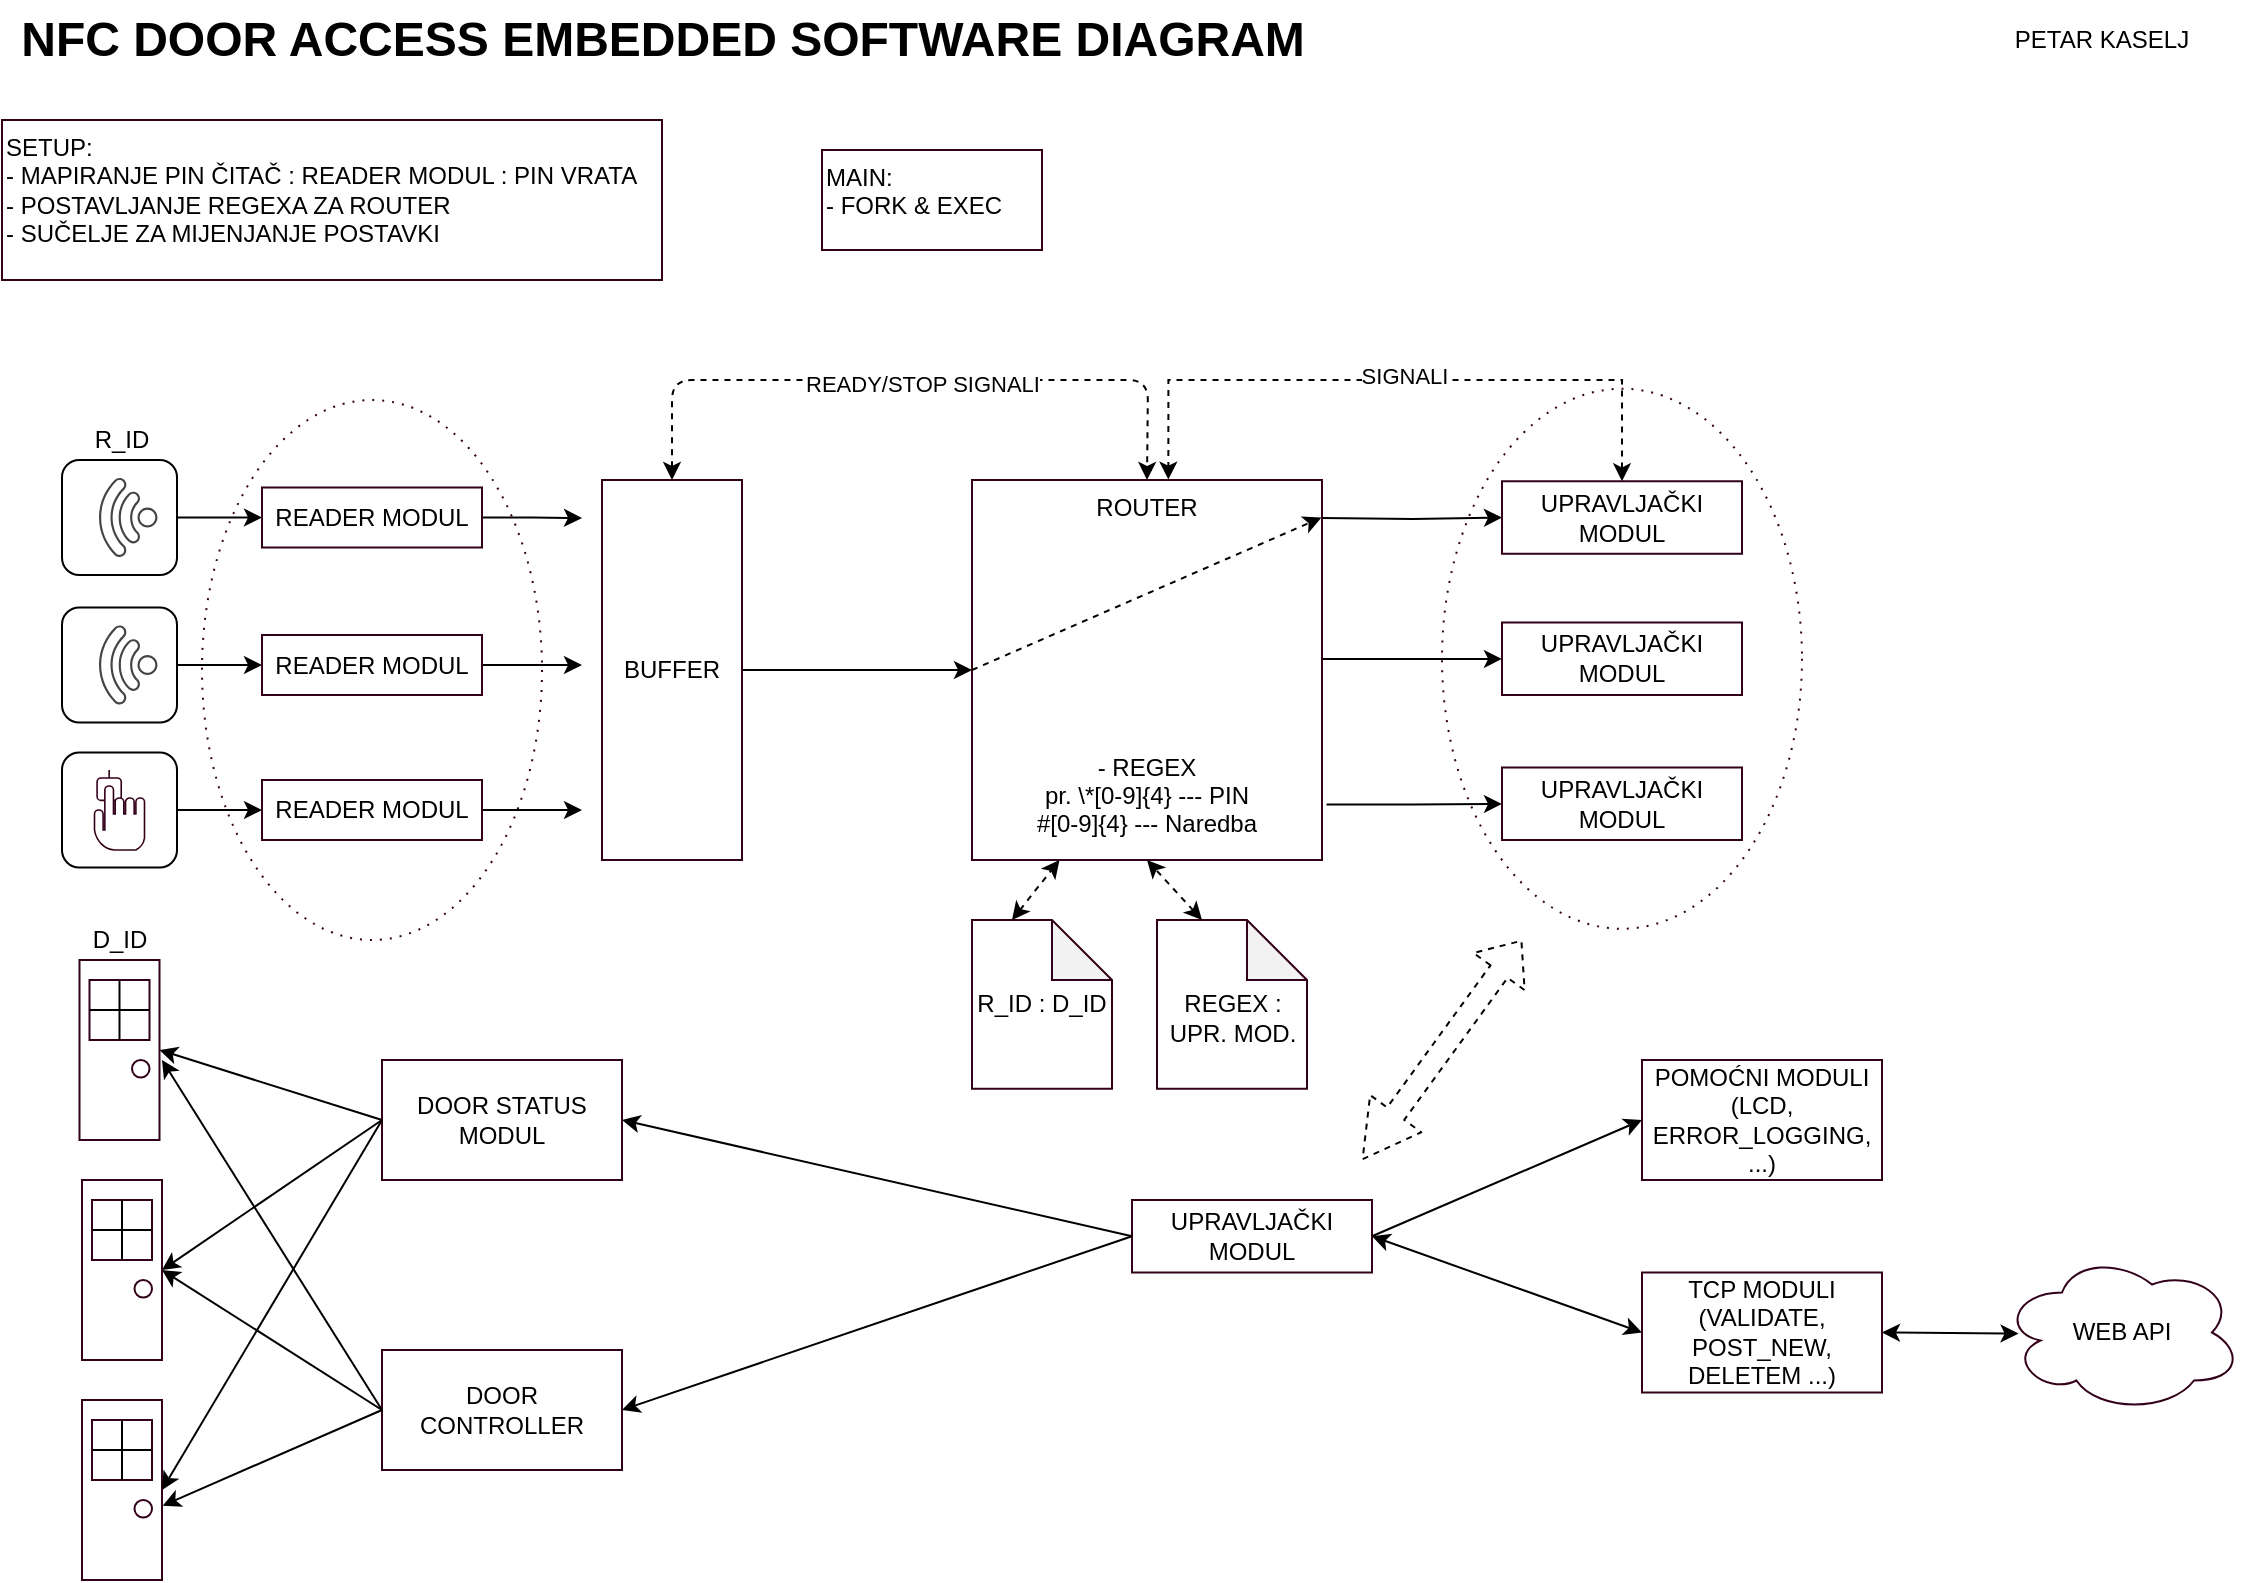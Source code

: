 <mxfile version="13.7.5" type="device"><diagram id="0QVxMnLqAg3hM5i91Eaz" name="Page-1"><mxGraphModel dx="1038" dy="580" grid="1" gridSize="10" guides="1" tooltips="1" connect="1" arrows="1" fold="1" page="1" pageScale="1" pageWidth="1169" pageHeight="827" math="0" shadow="0"><root><mxCell id="0"/><mxCell id="1" parent="0"/><mxCell id="ygsM6u5Vte1fjnDQTMKj-76" value="" style="ellipse;whiteSpace=wrap;html=1;fillColor=#FFFFFF;strokeColor=#33001A;dashed=1;dashPattern=1 4;" vertex="1" parent="1"><mxGeometry x="740" y="204.37" width="180" height="270" as="geometry"/></mxCell><mxCell id="ygsM6u5Vte1fjnDQTMKj-74" value="" style="ellipse;whiteSpace=wrap;html=1;fillColor=#FFFFFF;strokeColor=#33001A;dashed=1;dashPattern=1 4;" vertex="1" parent="1"><mxGeometry x="120" y="210" width="170" height="270" as="geometry"/></mxCell><mxCell id="ygsM6u5Vte1fjnDQTMKj-33" style="edgeStyle=orthogonalEdgeStyle;rounded=0;orthogonalLoop=1;jettySize=auto;html=1;entryX=0;entryY=0.5;entryDx=0;entryDy=0;" edge="1" parent="1" source="ygsM6u5Vte1fjnDQTMKj-4" target="ygsM6u5Vte1fjnDQTMKj-29"><mxGeometry relative="1" as="geometry"/></mxCell><mxCell id="ygsM6u5Vte1fjnDQTMKj-4" value="" style="rounded=1;whiteSpace=wrap;html=1;" vertex="1" parent="1"><mxGeometry x="50" y="386.25" width="57.5" height="57.5" as="geometry"/></mxCell><mxCell id="ygsM6u5Vte1fjnDQTMKj-30" style="edgeStyle=orthogonalEdgeStyle;rounded=0;orthogonalLoop=1;jettySize=auto;html=1;" edge="1" parent="1" source="f5N3qaZ4pI2H5CJbByrB-2" target="ygsM6u5Vte1fjnDQTMKj-27"><mxGeometry relative="1" as="geometry"/></mxCell><mxCell id="f5N3qaZ4pI2H5CJbByrB-2" value="" style="rounded=1;whiteSpace=wrap;html=1;" parent="1" vertex="1"><mxGeometry x="50" y="240" width="57.5" height="57.5" as="geometry"/></mxCell><mxCell id="f5N3qaZ4pI2H5CJbByrB-1" value="" style="pointerEvents=1;shadow=0;dashed=0;html=1;strokeColor=none;fillColor=#434445;aspect=fixed;labelPosition=center;verticalLabelPosition=bottom;verticalAlign=top;align=center;outlineConnect=0;shape=mxgraph.vvd.wi_fi;rotation=-135;" parent="1" vertex="1"><mxGeometry x="63.75" y="253.75" width="30" height="30" as="geometry"/></mxCell><mxCell id="ygsM6u5Vte1fjnDQTMKj-31" style="edgeStyle=orthogonalEdgeStyle;rounded=0;orthogonalLoop=1;jettySize=auto;html=1;entryX=0;entryY=0.5;entryDx=0;entryDy=0;" edge="1" parent="1" source="ygsM6u5Vte1fjnDQTMKj-1" target="ygsM6u5Vte1fjnDQTMKj-28"><mxGeometry relative="1" as="geometry"/></mxCell><mxCell id="ygsM6u5Vte1fjnDQTMKj-1" value="" style="rounded=1;whiteSpace=wrap;html=1;" vertex="1" parent="1"><mxGeometry x="50" y="313.75" width="57.5" height="57.5" as="geometry"/></mxCell><mxCell id="ygsM6u5Vte1fjnDQTMKj-2" value="" style="pointerEvents=1;shadow=0;dashed=0;html=1;strokeColor=none;fillColor=#434445;aspect=fixed;labelPosition=center;verticalLabelPosition=bottom;verticalAlign=top;align=center;outlineConnect=0;shape=mxgraph.vvd.wi_fi;rotation=-135;" vertex="1" parent="1"><mxGeometry x="63.75" y="327.5" width="30" height="30" as="geometry"/></mxCell><mxCell id="ygsM6u5Vte1fjnDQTMKj-3" value="" style="fontColor=#0066CC;verticalAlign=top;verticalLabelPosition=bottom;labelPosition=center;align=center;html=1;outlineConnect=0;gradientColor=none;gradientDirection=north;strokeWidth=2;shape=mxgraph.networks.biometric_reader;strokeColor=#33001A;fillColor=#FFFFFF;" vertex="1" parent="1"><mxGeometry x="66.25" y="395" width="25" height="40" as="geometry"/></mxCell><mxCell id="ygsM6u5Vte1fjnDQTMKj-11" value="" style="group" vertex="1" connectable="0" parent="1"><mxGeometry x="58.75" y="490" width="40" height="90" as="geometry"/></mxCell><mxCell id="ygsM6u5Vte1fjnDQTMKj-5" value="" style="rounded=0;whiteSpace=wrap;html=1;strokeColor=#33001A;fillColor=#FFFFFF;" vertex="1" parent="ygsM6u5Vte1fjnDQTMKj-11"><mxGeometry width="40" height="90" as="geometry"/></mxCell><mxCell id="ygsM6u5Vte1fjnDQTMKj-9" value="" style="ellipse;whiteSpace=wrap;html=1;aspect=fixed;strokeColor=#33001A;fillColor=#FFFFFF;" vertex="1" parent="ygsM6u5Vte1fjnDQTMKj-11"><mxGeometry x="26.25" y="50" width="8.75" height="8.75" as="geometry"/></mxCell><mxCell id="ygsM6u5Vte1fjnDQTMKj-10" value="" style="group" vertex="1" connectable="0" parent="ygsM6u5Vte1fjnDQTMKj-11"><mxGeometry x="5" y="10" width="30" height="30" as="geometry"/></mxCell><mxCell id="ygsM6u5Vte1fjnDQTMKj-6" value="" style="rounded=0;whiteSpace=wrap;html=1;strokeColor=#33001A;fillColor=#FFFFFF;" vertex="1" parent="ygsM6u5Vte1fjnDQTMKj-10"><mxGeometry width="30" height="30" as="geometry"/></mxCell><mxCell id="ygsM6u5Vte1fjnDQTMKj-7" value="" style="endArrow=none;html=1;exitX=0.5;exitY=1;exitDx=0;exitDy=0;entryX=0.5;entryY=0;entryDx=0;entryDy=0;" edge="1" parent="ygsM6u5Vte1fjnDQTMKj-10" source="ygsM6u5Vte1fjnDQTMKj-6" target="ygsM6u5Vte1fjnDQTMKj-6"><mxGeometry width="50" height="50" relative="1" as="geometry"><mxPoint x="386.25" y="60" as="sourcePoint"/><mxPoint x="436.25" y="10" as="targetPoint"/></mxGeometry></mxCell><mxCell id="ygsM6u5Vte1fjnDQTMKj-8" value="" style="endArrow=none;html=1;exitX=0;exitY=0.5;exitDx=0;exitDy=0;entryX=1;entryY=0.5;entryDx=0;entryDy=0;" edge="1" parent="ygsM6u5Vte1fjnDQTMKj-10" source="ygsM6u5Vte1fjnDQTMKj-6" target="ygsM6u5Vte1fjnDQTMKj-6"><mxGeometry width="50" height="50" relative="1" as="geometry"><mxPoint x="25" y="40" as="sourcePoint"/><mxPoint x="25" y="10" as="targetPoint"/></mxGeometry></mxCell><mxCell id="ygsM6u5Vte1fjnDQTMKj-12" value="" style="group" vertex="1" connectable="0" parent="1"><mxGeometry x="60" y="600" width="40" height="90" as="geometry"/></mxCell><mxCell id="ygsM6u5Vte1fjnDQTMKj-13" value="" style="rounded=0;whiteSpace=wrap;html=1;strokeColor=#33001A;fillColor=#FFFFFF;" vertex="1" parent="ygsM6u5Vte1fjnDQTMKj-12"><mxGeometry width="40" height="90" as="geometry"/></mxCell><mxCell id="ygsM6u5Vte1fjnDQTMKj-14" value="" style="ellipse;whiteSpace=wrap;html=1;aspect=fixed;strokeColor=#33001A;fillColor=#FFFFFF;" vertex="1" parent="ygsM6u5Vte1fjnDQTMKj-12"><mxGeometry x="26.25" y="50" width="8.75" height="8.75" as="geometry"/></mxCell><mxCell id="ygsM6u5Vte1fjnDQTMKj-15" value="" style="group" vertex="1" connectable="0" parent="ygsM6u5Vte1fjnDQTMKj-12"><mxGeometry x="5" y="10" width="30" height="30" as="geometry"/></mxCell><mxCell id="ygsM6u5Vte1fjnDQTMKj-16" value="" style="rounded=0;whiteSpace=wrap;html=1;strokeColor=#33001A;fillColor=#FFFFFF;" vertex="1" parent="ygsM6u5Vte1fjnDQTMKj-15"><mxGeometry width="30" height="30" as="geometry"/></mxCell><mxCell id="ygsM6u5Vte1fjnDQTMKj-17" value="" style="endArrow=none;html=1;exitX=0.5;exitY=1;exitDx=0;exitDy=0;entryX=0.5;entryY=0;entryDx=0;entryDy=0;" edge="1" parent="ygsM6u5Vte1fjnDQTMKj-15" source="ygsM6u5Vte1fjnDQTMKj-16" target="ygsM6u5Vte1fjnDQTMKj-16"><mxGeometry width="50" height="50" relative="1" as="geometry"><mxPoint x="386.25" y="60" as="sourcePoint"/><mxPoint x="436.25" y="10" as="targetPoint"/></mxGeometry></mxCell><mxCell id="ygsM6u5Vte1fjnDQTMKj-18" value="" style="endArrow=none;html=1;exitX=0;exitY=0.5;exitDx=0;exitDy=0;entryX=1;entryY=0.5;entryDx=0;entryDy=0;" edge="1" parent="ygsM6u5Vte1fjnDQTMKj-15" source="ygsM6u5Vte1fjnDQTMKj-16" target="ygsM6u5Vte1fjnDQTMKj-16"><mxGeometry width="50" height="50" relative="1" as="geometry"><mxPoint x="25" y="40" as="sourcePoint"/><mxPoint x="25" y="10" as="targetPoint"/></mxGeometry></mxCell><mxCell id="ygsM6u5Vte1fjnDQTMKj-19" value="" style="group" vertex="1" connectable="0" parent="1"><mxGeometry x="60" y="710" width="40" height="90" as="geometry"/></mxCell><mxCell id="ygsM6u5Vte1fjnDQTMKj-20" value="" style="rounded=0;whiteSpace=wrap;html=1;strokeColor=#33001A;fillColor=#FFFFFF;" vertex="1" parent="ygsM6u5Vte1fjnDQTMKj-19"><mxGeometry width="40" height="90" as="geometry"/></mxCell><mxCell id="ygsM6u5Vte1fjnDQTMKj-21" value="" style="ellipse;whiteSpace=wrap;html=1;aspect=fixed;strokeColor=#33001A;fillColor=#FFFFFF;" vertex="1" parent="ygsM6u5Vte1fjnDQTMKj-19"><mxGeometry x="26.25" y="50" width="8.75" height="8.75" as="geometry"/></mxCell><mxCell id="ygsM6u5Vte1fjnDQTMKj-22" value="" style="group" vertex="1" connectable="0" parent="ygsM6u5Vte1fjnDQTMKj-19"><mxGeometry x="5" y="10" width="30" height="30" as="geometry"/></mxCell><mxCell id="ygsM6u5Vte1fjnDQTMKj-23" value="" style="rounded=0;whiteSpace=wrap;html=1;strokeColor=#33001A;fillColor=#FFFFFF;" vertex="1" parent="ygsM6u5Vte1fjnDQTMKj-22"><mxGeometry width="30" height="30" as="geometry"/></mxCell><mxCell id="ygsM6u5Vte1fjnDQTMKj-24" value="" style="endArrow=none;html=1;exitX=0.5;exitY=1;exitDx=0;exitDy=0;entryX=0.5;entryY=0;entryDx=0;entryDy=0;" edge="1" parent="ygsM6u5Vte1fjnDQTMKj-22" source="ygsM6u5Vte1fjnDQTMKj-23" target="ygsM6u5Vte1fjnDQTMKj-23"><mxGeometry width="50" height="50" relative="1" as="geometry"><mxPoint x="386.25" y="60" as="sourcePoint"/><mxPoint x="436.25" y="10" as="targetPoint"/></mxGeometry></mxCell><mxCell id="ygsM6u5Vte1fjnDQTMKj-25" value="" style="endArrow=none;html=1;exitX=0;exitY=0.5;exitDx=0;exitDy=0;entryX=1;entryY=0.5;entryDx=0;entryDy=0;" edge="1" parent="ygsM6u5Vte1fjnDQTMKj-22" source="ygsM6u5Vte1fjnDQTMKj-23" target="ygsM6u5Vte1fjnDQTMKj-23"><mxGeometry width="50" height="50" relative="1" as="geometry"><mxPoint x="25" y="40" as="sourcePoint"/><mxPoint x="25" y="10" as="targetPoint"/></mxGeometry></mxCell><mxCell id="ygsM6u5Vte1fjnDQTMKj-35" style="edgeStyle=orthogonalEdgeStyle;rounded=0;orthogonalLoop=1;jettySize=auto;html=1;" edge="1" parent="1" source="ygsM6u5Vte1fjnDQTMKj-27"><mxGeometry relative="1" as="geometry"><mxPoint x="310" y="269" as="targetPoint"/></mxGeometry></mxCell><mxCell id="ygsM6u5Vte1fjnDQTMKj-27" value="READER MODUL" style="rounded=0;whiteSpace=wrap;html=1;strokeColor=#33001A;fillColor=#FFFFFF;" vertex="1" parent="1"><mxGeometry x="150" y="253.75" width="110" height="30" as="geometry"/></mxCell><mxCell id="ygsM6u5Vte1fjnDQTMKj-36" style="edgeStyle=orthogonalEdgeStyle;rounded=0;orthogonalLoop=1;jettySize=auto;html=1;" edge="1" parent="1" source="ygsM6u5Vte1fjnDQTMKj-28"><mxGeometry relative="1" as="geometry"><mxPoint x="310" y="342.5" as="targetPoint"/></mxGeometry></mxCell><mxCell id="ygsM6u5Vte1fjnDQTMKj-28" value="READER MODUL" style="rounded=0;whiteSpace=wrap;html=1;strokeColor=#33001A;fillColor=#FFFFFF;" vertex="1" parent="1"><mxGeometry x="150" y="327.5" width="110" height="30" as="geometry"/></mxCell><mxCell id="ygsM6u5Vte1fjnDQTMKj-37" style="edgeStyle=orthogonalEdgeStyle;rounded=0;orthogonalLoop=1;jettySize=auto;html=1;" edge="1" parent="1" source="ygsM6u5Vte1fjnDQTMKj-29"><mxGeometry relative="1" as="geometry"><mxPoint x="310" y="415" as="targetPoint"/></mxGeometry></mxCell><mxCell id="ygsM6u5Vte1fjnDQTMKj-29" value="READER MODUL" style="rounded=0;whiteSpace=wrap;html=1;strokeColor=#33001A;fillColor=#FFFFFF;" vertex="1" parent="1"><mxGeometry x="150" y="400" width="110" height="30" as="geometry"/></mxCell><mxCell id="ygsM6u5Vte1fjnDQTMKj-39" style="edgeStyle=orthogonalEdgeStyle;rounded=0;orthogonalLoop=1;jettySize=auto;html=1;entryX=0;entryY=0.5;entryDx=0;entryDy=0;" edge="1" parent="1" source="ygsM6u5Vte1fjnDQTMKj-34" target="ygsM6u5Vte1fjnDQTMKj-38"><mxGeometry relative="1" as="geometry"/></mxCell><mxCell id="ygsM6u5Vte1fjnDQTMKj-34" value="BUFFER" style="rounded=0;whiteSpace=wrap;html=1;strokeColor=#33001A;fillColor=#FFFFFF;verticalAlign=middle;" vertex="1" parent="1"><mxGeometry x="320" y="250" width="70" height="190" as="geometry"/></mxCell><mxCell id="ygsM6u5Vte1fjnDQTMKj-38" value="ROUTER&lt;br&gt;&lt;br&gt;&lt;br&gt;&lt;br&gt;&lt;br&gt;&lt;br&gt;&lt;br&gt;&lt;br&gt;&lt;br&gt;- REGEX&lt;br&gt;pr. \*[0-9]{4} --- PIN&lt;br&gt;#[0-9]{4} --- Naredba" style="rounded=0;whiteSpace=wrap;html=1;strokeColor=#33001A;fillColor=#FFFFFF;verticalAlign=top;" vertex="1" parent="1"><mxGeometry x="505" y="250" width="175" height="190" as="geometry"/></mxCell><mxCell id="ygsM6u5Vte1fjnDQTMKj-45" style="edgeStyle=orthogonalEdgeStyle;rounded=0;orthogonalLoop=1;jettySize=auto;html=1;" edge="1" parent="1" target="ygsM6u5Vte1fjnDQTMKj-40"><mxGeometry relative="1" as="geometry"><mxPoint x="680" y="269" as="sourcePoint"/></mxGeometry></mxCell><mxCell id="ygsM6u5Vte1fjnDQTMKj-72" style="edgeStyle=orthogonalEdgeStyle;rounded=0;orthogonalLoop=1;jettySize=auto;html=1;entryX=0.561;entryY=-0.001;entryDx=0;entryDy=0;entryPerimeter=0;dashed=1;startArrow=classic;startFill=1;strokeColor=#000000;" edge="1" parent="1" source="ygsM6u5Vte1fjnDQTMKj-40" target="ygsM6u5Vte1fjnDQTMKj-38"><mxGeometry relative="1" as="geometry"><Array as="points"><mxPoint x="830" y="200"/><mxPoint x="603" y="200"/></Array></mxGeometry></mxCell><mxCell id="ygsM6u5Vte1fjnDQTMKj-73" value="SIGNALI" style="edgeLabel;html=1;align=center;verticalAlign=middle;resizable=0;points=[];" vertex="1" connectable="0" parent="ygsM6u5Vte1fjnDQTMKj-72"><mxGeometry x="-0.117" y="-2" relative="1" as="geometry"><mxPoint x="-15.8" as="offset"/></mxGeometry></mxCell><mxCell id="ygsM6u5Vte1fjnDQTMKj-40" value="UPRAVLJAČKI MODUL" style="rounded=0;whiteSpace=wrap;html=1;strokeColor=#33001A;fillColor=#FFFFFF;" vertex="1" parent="1"><mxGeometry x="770" y="250.63" width="120" height="36.25" as="geometry"/></mxCell><mxCell id="ygsM6u5Vte1fjnDQTMKj-44" style="edgeStyle=orthogonalEdgeStyle;rounded=0;orthogonalLoop=1;jettySize=auto;html=1;exitX=1.002;exitY=0.471;exitDx=0;exitDy=0;exitPerimeter=0;" edge="1" parent="1" source="ygsM6u5Vte1fjnDQTMKj-38" target="ygsM6u5Vte1fjnDQTMKj-41"><mxGeometry relative="1" as="geometry"><mxPoint x="690" y="339.375" as="sourcePoint"/></mxGeometry></mxCell><mxCell id="ygsM6u5Vte1fjnDQTMKj-41" value="UPRAVLJAČKI MODUL" style="rounded=0;whiteSpace=wrap;html=1;strokeColor=#33001A;fillColor=#FFFFFF;" vertex="1" parent="1"><mxGeometry x="770" y="321.25" width="120" height="36.25" as="geometry"/></mxCell><mxCell id="ygsM6u5Vte1fjnDQTMKj-43" style="edgeStyle=orthogonalEdgeStyle;rounded=0;orthogonalLoop=1;jettySize=auto;html=1;exitX=1.013;exitY=0.854;exitDx=0;exitDy=0;exitPerimeter=0;" edge="1" parent="1" source="ygsM6u5Vte1fjnDQTMKj-38" target="ygsM6u5Vte1fjnDQTMKj-42"><mxGeometry relative="1" as="geometry"><mxPoint x="690" y="411.875" as="sourcePoint"/></mxGeometry></mxCell><mxCell id="ygsM6u5Vte1fjnDQTMKj-42" value="UPRAVLJAČKI MODUL" style="rounded=0;whiteSpace=wrap;html=1;strokeColor=#33001A;fillColor=#FFFFFF;" vertex="1" parent="1"><mxGeometry x="770" y="393.75" width="120" height="36.25" as="geometry"/></mxCell><mxCell id="ygsM6u5Vte1fjnDQTMKj-46" value="" style="endArrow=classic;html=1;dashed=1;fillColor=#f8cecc;exitX=0;exitY=0.5;exitDx=0;exitDy=0;entryX=0.998;entryY=0.099;entryDx=0;entryDy=0;entryPerimeter=0;" edge="1" parent="1" source="ygsM6u5Vte1fjnDQTMKj-38" target="ygsM6u5Vte1fjnDQTMKj-38"><mxGeometry width="50" height="50" relative="1" as="geometry"><mxPoint x="560" y="370" as="sourcePoint"/><mxPoint x="610" y="320" as="targetPoint"/></mxGeometry></mxCell><mxCell id="ygsM6u5Vte1fjnDQTMKj-47" value="" style="shape=flexArrow;endArrow=classic;html=1;dashed=1;strokeColor=#000000;width=10.588;endSize=9.047;startArrow=block;" edge="1" parent="1"><mxGeometry width="50" height="50" relative="1" as="geometry"><mxPoint x="780" y="480" as="sourcePoint"/><mxPoint x="700" y="590" as="targetPoint"/></mxGeometry></mxCell><mxCell id="ygsM6u5Vte1fjnDQTMKj-48" value="UPRAVLJAČKI MODUL" style="rounded=0;whiteSpace=wrap;html=1;strokeColor=#33001A;fillColor=#FFFFFF;" vertex="1" parent="1"><mxGeometry x="585" y="610" width="120" height="36.25" as="geometry"/></mxCell><mxCell id="ygsM6u5Vte1fjnDQTMKj-49" value="POMOĆNI MODULI&lt;br&gt;(LCD, ERROR_LOGGING, ...)" style="rounded=0;whiteSpace=wrap;html=1;strokeColor=#33001A;fillColor=#FFFFFF;" vertex="1" parent="1"><mxGeometry x="840" y="540" width="120" height="60" as="geometry"/></mxCell><mxCell id="ygsM6u5Vte1fjnDQTMKj-50" value="TCP MODULI&lt;br&gt;(VALIDATE, POST_NEW,&lt;br&gt;DELETEM ...)" style="whiteSpace=wrap;html=1;strokeColor=#33001A;fillColor=#FFFFFF;" vertex="1" parent="1"><mxGeometry x="840" y="646.25" width="120" height="60" as="geometry"/></mxCell><mxCell id="ygsM6u5Vte1fjnDQTMKj-51" value="WEB API" style="ellipse;shape=cloud;whiteSpace=wrap;html=1;strokeColor=#33001A;fillColor=#FFFFFF;" vertex="1" parent="1"><mxGeometry x="1020" y="636.25" width="120" height="80" as="geometry"/></mxCell><mxCell id="ygsM6u5Vte1fjnDQTMKj-52" value="DOOR STATUS MODUL" style="rounded=0;whiteSpace=wrap;html=1;strokeColor=#33001A;fillColor=#FFFFFF;" vertex="1" parent="1"><mxGeometry x="210" y="540" width="120" height="60" as="geometry"/></mxCell><mxCell id="ygsM6u5Vte1fjnDQTMKj-53" value="DOOR CONTROLLER" style="rounded=0;whiteSpace=wrap;html=1;strokeColor=#33001A;fillColor=#FFFFFF;" vertex="1" parent="1"><mxGeometry x="210" y="685" width="120" height="60" as="geometry"/></mxCell><mxCell id="ygsM6u5Vte1fjnDQTMKj-55" value="" style="endArrow=classic;html=1;strokeColor=#000000;exitX=0;exitY=0.5;exitDx=0;exitDy=0;entryX=1;entryY=0.5;entryDx=0;entryDy=0;" edge="1" parent="1" source="ygsM6u5Vte1fjnDQTMKj-52" target="ygsM6u5Vte1fjnDQTMKj-5"><mxGeometry width="50" height="50" relative="1" as="geometry"><mxPoint x="230" y="640" as="sourcePoint"/><mxPoint x="280" y="590" as="targetPoint"/></mxGeometry></mxCell><mxCell id="ygsM6u5Vte1fjnDQTMKj-56" value="" style="endArrow=classic;html=1;strokeColor=#000000;exitX=0;exitY=0.5;exitDx=0;exitDy=0;entryX=1;entryY=0.5;entryDx=0;entryDy=0;" edge="1" parent="1" source="ygsM6u5Vte1fjnDQTMKj-52" target="ygsM6u5Vte1fjnDQTMKj-13"><mxGeometry width="50" height="50" relative="1" as="geometry"><mxPoint x="220" y="580" as="sourcePoint"/><mxPoint x="108.75" y="545" as="targetPoint"/></mxGeometry></mxCell><mxCell id="ygsM6u5Vte1fjnDQTMKj-57" value="" style="endArrow=classic;html=1;strokeColor=#000000;entryX=1;entryY=0.5;entryDx=0;entryDy=0;" edge="1" parent="1" target="ygsM6u5Vte1fjnDQTMKj-20"><mxGeometry width="50" height="50" relative="1" as="geometry"><mxPoint x="210" y="570" as="sourcePoint"/><mxPoint x="118.75" y="555" as="targetPoint"/></mxGeometry></mxCell><mxCell id="ygsM6u5Vte1fjnDQTMKj-58" value="" style="endArrow=classic;html=1;strokeColor=#000000;exitX=0;exitY=0.5;exitDx=0;exitDy=0;" edge="1" parent="1" source="ygsM6u5Vte1fjnDQTMKj-53"><mxGeometry width="50" height="50" relative="1" as="geometry"><mxPoint x="240" y="600" as="sourcePoint"/><mxPoint x="100" y="540" as="targetPoint"/></mxGeometry></mxCell><mxCell id="ygsM6u5Vte1fjnDQTMKj-59" value="" style="endArrow=classic;html=1;strokeColor=#000000;exitX=0;exitY=0.5;exitDx=0;exitDy=0;entryX=1;entryY=0.5;entryDx=0;entryDy=0;" edge="1" parent="1" source="ygsM6u5Vte1fjnDQTMKj-53" target="ygsM6u5Vte1fjnDQTMKj-13"><mxGeometry width="50" height="50" relative="1" as="geometry"><mxPoint x="250" y="610" as="sourcePoint"/><mxPoint x="138.75" y="575" as="targetPoint"/></mxGeometry></mxCell><mxCell id="ygsM6u5Vte1fjnDQTMKj-60" value="" style="endArrow=classic;html=1;strokeColor=#000000;exitX=0;exitY=0.5;exitDx=0;exitDy=0;entryX=1.008;entryY=0.587;entryDx=0;entryDy=0;entryPerimeter=0;" edge="1" parent="1" source="ygsM6u5Vte1fjnDQTMKj-53" target="ygsM6u5Vte1fjnDQTMKj-20"><mxGeometry width="50" height="50" relative="1" as="geometry"><mxPoint x="260" y="620" as="sourcePoint"/><mxPoint x="148.75" y="585" as="targetPoint"/></mxGeometry></mxCell><mxCell id="ygsM6u5Vte1fjnDQTMKj-61" value="" style="endArrow=classic;html=1;strokeColor=#000000;exitX=0;exitY=0.5;exitDx=0;exitDy=0;entryX=1;entryY=0.5;entryDx=0;entryDy=0;" edge="1" parent="1" source="ygsM6u5Vte1fjnDQTMKj-48" target="ygsM6u5Vte1fjnDQTMKj-52"><mxGeometry width="50" height="50" relative="1" as="geometry"><mxPoint x="270" y="630" as="sourcePoint"/><mxPoint x="158.75" y="595" as="targetPoint"/></mxGeometry></mxCell><mxCell id="ygsM6u5Vte1fjnDQTMKj-62" value="" style="endArrow=classic;html=1;strokeColor=#000000;exitX=0;exitY=0.5;exitDx=0;exitDy=0;entryX=1;entryY=0.5;entryDx=0;entryDy=0;" edge="1" parent="1" source="ygsM6u5Vte1fjnDQTMKj-48" target="ygsM6u5Vte1fjnDQTMKj-53"><mxGeometry width="50" height="50" relative="1" as="geometry"><mxPoint x="280" y="640" as="sourcePoint"/><mxPoint x="168.75" y="605" as="targetPoint"/></mxGeometry></mxCell><mxCell id="ygsM6u5Vte1fjnDQTMKj-63" value="" style="endArrow=classic;html=1;strokeColor=#000000;exitX=1;exitY=0.5;exitDx=0;exitDy=0;entryX=0;entryY=0.5;entryDx=0;entryDy=0;" edge="1" parent="1" source="ygsM6u5Vte1fjnDQTMKj-48" target="ygsM6u5Vte1fjnDQTMKj-49"><mxGeometry width="50" height="50" relative="1" as="geometry"><mxPoint x="290" y="650" as="sourcePoint"/><mxPoint x="178.75" y="615" as="targetPoint"/></mxGeometry></mxCell><mxCell id="ygsM6u5Vte1fjnDQTMKj-64" value="" style="endArrow=classic;html=1;strokeColor=#000000;exitX=1;exitY=0.5;exitDx=0;exitDy=0;entryX=0;entryY=0.5;entryDx=0;entryDy=0;startArrow=classic;startFill=1;" edge="1" parent="1" source="ygsM6u5Vte1fjnDQTMKj-48" target="ygsM6u5Vte1fjnDQTMKj-50"><mxGeometry width="50" height="50" relative="1" as="geometry"><mxPoint x="300" y="660" as="sourcePoint"/><mxPoint x="188.75" y="625" as="targetPoint"/></mxGeometry></mxCell><mxCell id="ygsM6u5Vte1fjnDQTMKj-65" value="" style="endArrow=classic;html=1;strokeColor=#000000;exitX=1;exitY=0.5;exitDx=0;exitDy=0;entryX=0.069;entryY=0.507;entryDx=0;entryDy=0;entryPerimeter=0;startArrow=classic;startFill=1;" edge="1" parent="1" source="ygsM6u5Vte1fjnDQTMKj-50" target="ygsM6u5Vte1fjnDQTMKj-51"><mxGeometry width="50" height="50" relative="1" as="geometry"><mxPoint x="310" y="670" as="sourcePoint"/><mxPoint x="198.75" y="635" as="targetPoint"/></mxGeometry></mxCell><mxCell id="ygsM6u5Vte1fjnDQTMKj-66" value="" style="endArrow=classic;startArrow=classic;html=1;strokeColor=#000000;exitX=0.5;exitY=0;exitDx=0;exitDy=0;entryX=0.5;entryY=0;entryDx=0;entryDy=0;dashed=1;" edge="1" parent="1" source="ygsM6u5Vte1fjnDQTMKj-34" target="ygsM6u5Vte1fjnDQTMKj-38"><mxGeometry width="50" height="50" relative="1" as="geometry"><mxPoint x="380" y="340" as="sourcePoint"/><mxPoint x="355" y="210" as="targetPoint"/><Array as="points"><mxPoint x="355" y="200"/><mxPoint x="470" y="200"/><mxPoint x="593" y="200"/></Array></mxGeometry></mxCell><mxCell id="ygsM6u5Vte1fjnDQTMKj-67" value="READY/STOP SIGNALI" style="edgeLabel;html=1;align=center;verticalAlign=middle;resizable=0;points=[];" vertex="1" connectable="0" parent="ygsM6u5Vte1fjnDQTMKj-66"><mxGeometry x="0.083" y="-2" relative="1" as="geometry"><mxPoint x="-8.33" as="offset"/></mxGeometry></mxCell><mxCell id="ygsM6u5Vte1fjnDQTMKj-77" value="SETUP:&lt;br&gt;- MAPIRANJE PIN ČITAČ : READER MODUL : PIN VRATA&lt;br&gt;- POSTAVLJANJE REGEXA ZA ROUTER&lt;br&gt;- SUČELJE ZA MIJENJANJE POSTAVKI" style="whiteSpace=wrap;html=1;strokeColor=#33001A;fillColor=#FFFFFF;align=left;verticalAlign=top;" vertex="1" parent="1"><mxGeometry x="20" y="70" width="330" height="80" as="geometry"/></mxCell><mxCell id="ygsM6u5Vte1fjnDQTMKj-78" value="MAIN:&lt;br&gt;- FORK &amp;amp; EXEC" style="whiteSpace=wrap;html=1;strokeColor=#33001A;fillColor=#FFFFFF;align=left;verticalAlign=top;" vertex="1" parent="1"><mxGeometry x="430" y="85" width="110" height="50" as="geometry"/></mxCell><mxCell id="ygsM6u5Vte1fjnDQTMKj-79" value="NFC DOOR ACCESS EMBEDDED SOFTWARE DIAGRAM" style="text;strokeColor=none;fillColor=none;html=1;fontSize=24;fontStyle=1;verticalAlign=middle;align=center;" vertex="1" parent="1"><mxGeometry x="300" y="10" width="100" height="40" as="geometry"/></mxCell><mxCell id="ygsM6u5Vte1fjnDQTMKj-81" value="PETAR KASELJ" style="text;html=1;strokeColor=none;fillColor=none;align=center;verticalAlign=middle;whiteSpace=wrap;rounded=0;" vertex="1" parent="1"><mxGeometry x="1020" y="20" width="100" height="20" as="geometry"/></mxCell><mxCell id="ygsM6u5Vte1fjnDQTMKj-82" value="R_ID : D_ID" style="shape=note;whiteSpace=wrap;html=1;backgroundOutline=1;darkOpacity=0.05;strokeColor=#33001A;fillColor=#FFFFFF;" vertex="1" parent="1"><mxGeometry x="505" y="470" width="70" height="84.37" as="geometry"/></mxCell><mxCell id="ygsM6u5Vte1fjnDQTMKj-84" value="&lt;br&gt;REGEX : UPR. MOD." style="shape=note;whiteSpace=wrap;html=1;backgroundOutline=1;darkOpacity=0.05;strokeColor=#33001A;fillColor=#FFFFFF;" vertex="1" parent="1"><mxGeometry x="597.5" y="470" width="75" height="84.37" as="geometry"/></mxCell><mxCell id="ygsM6u5Vte1fjnDQTMKj-85" value="" style="endArrow=classic;startArrow=classic;html=1;dashed=1;strokeColor=#000000;exitX=0;exitY=0;exitDx=20;exitDy=0;exitPerimeter=0;entryX=0.25;entryY=1;entryDx=0;entryDy=0;" edge="1" parent="1" source="ygsM6u5Vte1fjnDQTMKj-82" target="ygsM6u5Vte1fjnDQTMKj-38"><mxGeometry width="50" height="50" relative="1" as="geometry"><mxPoint x="480" y="530" as="sourcePoint"/><mxPoint x="530" y="439" as="targetPoint"/></mxGeometry></mxCell><mxCell id="ygsM6u5Vte1fjnDQTMKj-87" value="" style="endArrow=classic;startArrow=classic;html=1;dashed=1;strokeColor=#000000;exitX=0;exitY=0;exitDx=22.5;exitDy=0;exitPerimeter=0;entryX=0.5;entryY=1;entryDx=0;entryDy=0;" edge="1" parent="1" source="ygsM6u5Vte1fjnDQTMKj-84" target="ygsM6u5Vte1fjnDQTMKj-38"><mxGeometry width="50" height="50" relative="1" as="geometry"><mxPoint x="480" y="530" as="sourcePoint"/><mxPoint x="530" y="480" as="targetPoint"/></mxGeometry></mxCell><mxCell id="ygsM6u5Vte1fjnDQTMKj-88" value="R_ID" style="text;html=1;strokeColor=none;fillColor=none;align=center;verticalAlign=middle;whiteSpace=wrap;rounded=0;" vertex="1" parent="1"><mxGeometry x="60" y="220" width="40" height="20" as="geometry"/></mxCell><mxCell id="ygsM6u5Vte1fjnDQTMKj-89" value="D_ID" style="text;html=1;strokeColor=none;fillColor=none;align=center;verticalAlign=middle;whiteSpace=wrap;rounded=0;" vertex="1" parent="1"><mxGeometry x="58.75" y="470" width="40" height="20" as="geometry"/></mxCell></root></mxGraphModel></diagram></mxfile>